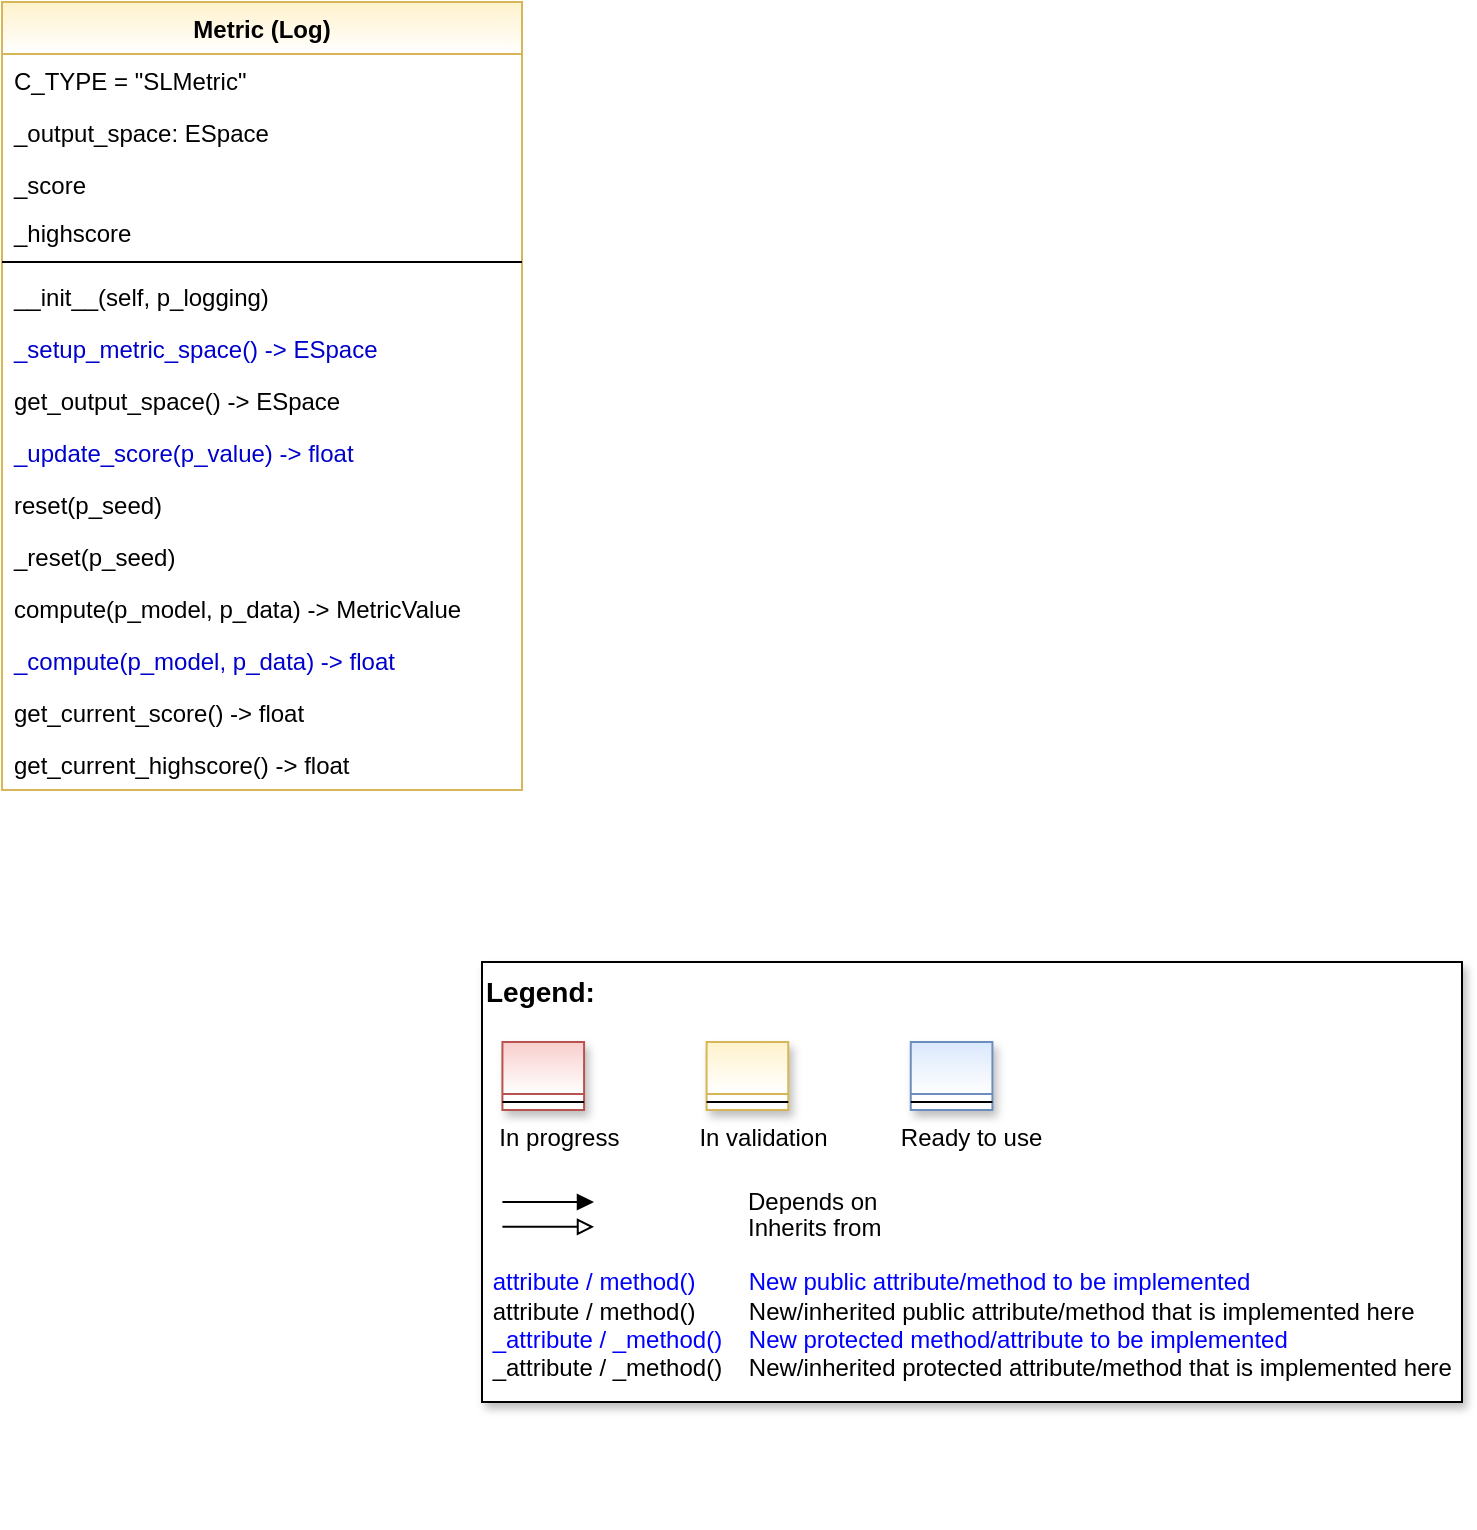 <mxfile version="20.2.3" type="device"><diagram id="PL1qHxIV-9RKJNN_rhZa" name="Page-1"><mxGraphModel dx="1536" dy="1034" grid="1" gridSize="10" guides="1" tooltips="1" connect="1" arrows="1" fold="1" page="1" pageScale="1" pageWidth="4681" pageHeight="3300" math="0" shadow="0"><root><mxCell id="0"/><mxCell id="1" parent="0"/><mxCell id="oEVEFn9UgEL6mGCs76Ct-1" value="Metric (Log)" style="swimlane;fontStyle=1;align=center;verticalAlign=top;childLayout=stackLayout;horizontal=1;startSize=26;horizontalStack=0;resizeParent=1;resizeParentMax=0;resizeLast=0;collapsible=1;marginBottom=0;fillColor=#fff2cc;strokeColor=#d6b656;swimlaneFillColor=default;gradientColor=#FFFFFF;" vertex="1" parent="1"><mxGeometry x="640" y="160" width="260" height="394" as="geometry"/></mxCell><mxCell id="oEVEFn9UgEL6mGCs76Ct-2" value="C_TYPE = &quot;SLMetric&quot;" style="text;strokeColor=none;fillColor=none;align=left;verticalAlign=top;spacingLeft=4;spacingRight=4;overflow=hidden;rotatable=0;points=[[0,0.5],[1,0.5]];portConstraint=eastwest;" vertex="1" parent="oEVEFn9UgEL6mGCs76Ct-1"><mxGeometry y="26" width="260" height="26" as="geometry"/></mxCell><mxCell id="oEVEFn9UgEL6mGCs76Ct-3" value="_output_space: ESpace" style="text;strokeColor=none;fillColor=none;align=left;verticalAlign=top;spacingLeft=4;spacingRight=4;overflow=hidden;rotatable=0;points=[[0,0.5],[1,0.5]];portConstraint=eastwest;" vertex="1" parent="oEVEFn9UgEL6mGCs76Ct-1"><mxGeometry y="52" width="260" height="26" as="geometry"/></mxCell><mxCell id="oEVEFn9UgEL6mGCs76Ct-4" value="_score" style="text;strokeColor=none;fillColor=none;align=left;verticalAlign=top;spacingLeft=4;spacingRight=4;overflow=hidden;rotatable=0;points=[[0,0.5],[1,0.5]];portConstraint=eastwest;" vertex="1" parent="oEVEFn9UgEL6mGCs76Ct-1"><mxGeometry y="78" width="260" height="24" as="geometry"/></mxCell><mxCell id="oEVEFn9UgEL6mGCs76Ct-5" value="_highscore" style="text;strokeColor=none;fillColor=none;align=left;verticalAlign=top;spacingLeft=4;spacingRight=4;overflow=hidden;rotatable=0;points=[[0,0.5],[1,0.5]];portConstraint=eastwest;" vertex="1" parent="oEVEFn9UgEL6mGCs76Ct-1"><mxGeometry y="102" width="260" height="24" as="geometry"/></mxCell><mxCell id="oEVEFn9UgEL6mGCs76Ct-6" value="" style="line;strokeWidth=1;fillColor=none;align=left;verticalAlign=middle;spacingTop=-1;spacingLeft=3;spacingRight=3;rotatable=0;labelPosition=right;points=[];portConstraint=eastwest;" vertex="1" parent="oEVEFn9UgEL6mGCs76Ct-1"><mxGeometry y="126" width="260" height="8" as="geometry"/></mxCell><mxCell id="oEVEFn9UgEL6mGCs76Ct-7" value="__init__(self, p_logging)" style="text;strokeColor=none;fillColor=none;align=left;verticalAlign=top;spacingLeft=4;spacingRight=4;overflow=hidden;rotatable=0;points=[[0,0.5],[1,0.5]];portConstraint=eastwest;" vertex="1" parent="oEVEFn9UgEL6mGCs76Ct-1"><mxGeometry y="134" width="260" height="26" as="geometry"/></mxCell><mxCell id="oEVEFn9UgEL6mGCs76Ct-8" value="_setup_metric_space() -&gt; ESpace" style="text;strokeColor=none;fillColor=none;align=left;verticalAlign=top;spacingLeft=4;spacingRight=4;overflow=hidden;rotatable=0;points=[[0,0.5],[1,0.5]];portConstraint=eastwest;fontColor=#0000CC;" vertex="1" parent="oEVEFn9UgEL6mGCs76Ct-1"><mxGeometry y="160" width="260" height="26" as="geometry"/></mxCell><mxCell id="oEVEFn9UgEL6mGCs76Ct-9" value="get_output_space() -&gt; ESpace" style="text;strokeColor=none;fillColor=none;align=left;verticalAlign=top;spacingLeft=4;spacingRight=4;overflow=hidden;rotatable=0;points=[[0,0.5],[1,0.5]];portConstraint=eastwest;" vertex="1" parent="oEVEFn9UgEL6mGCs76Ct-1"><mxGeometry y="186" width="260" height="26" as="geometry"/></mxCell><mxCell id="oEVEFn9UgEL6mGCs76Ct-10" value="_update_score(p_value) -&gt; float" style="text;strokeColor=none;fillColor=none;align=left;verticalAlign=top;spacingLeft=4;spacingRight=4;overflow=hidden;rotatable=0;points=[[0,0.5],[1,0.5]];portConstraint=eastwest;fontColor=#0000CC;" vertex="1" parent="oEVEFn9UgEL6mGCs76Ct-1"><mxGeometry y="212" width="260" height="26" as="geometry"/></mxCell><mxCell id="oEVEFn9UgEL6mGCs76Ct-11" value="reset(p_seed)" style="text;strokeColor=none;fillColor=none;align=left;verticalAlign=top;spacingLeft=4;spacingRight=4;overflow=hidden;rotatable=0;points=[[0,0.5],[1,0.5]];portConstraint=eastwest;" vertex="1" parent="oEVEFn9UgEL6mGCs76Ct-1"><mxGeometry y="238" width="260" height="26" as="geometry"/></mxCell><mxCell id="oEVEFn9UgEL6mGCs76Ct-12" value="_reset(p_seed)" style="text;strokeColor=none;fillColor=none;align=left;verticalAlign=top;spacingLeft=4;spacingRight=4;overflow=hidden;rotatable=0;points=[[0,0.5],[1,0.5]];portConstraint=eastwest;fontColor=default;" vertex="1" parent="oEVEFn9UgEL6mGCs76Ct-1"><mxGeometry y="264" width="260" height="26" as="geometry"/></mxCell><mxCell id="oEVEFn9UgEL6mGCs76Ct-13" value="compute(p_model, p_data) -&gt; MetricValue" style="text;strokeColor=none;fillColor=none;align=left;verticalAlign=top;spacingLeft=4;spacingRight=4;overflow=hidden;rotatable=0;points=[[0,0.5],[1,0.5]];portConstraint=eastwest;" vertex="1" parent="oEVEFn9UgEL6mGCs76Ct-1"><mxGeometry y="290" width="260" height="26" as="geometry"/></mxCell><mxCell id="oEVEFn9UgEL6mGCs76Ct-14" value="_compute(p_model, p_data) -&gt; float" style="text;strokeColor=none;fillColor=none;align=left;verticalAlign=top;spacingLeft=4;spacingRight=4;overflow=hidden;rotatable=0;points=[[0,0.5],[1,0.5]];portConstraint=eastwest;fontColor=#0000CC;" vertex="1" parent="oEVEFn9UgEL6mGCs76Ct-1"><mxGeometry y="316" width="260" height="26" as="geometry"/></mxCell><mxCell id="oEVEFn9UgEL6mGCs76Ct-15" value="get_current_score() -&gt; float" style="text;strokeColor=none;fillColor=none;align=left;verticalAlign=top;spacingLeft=4;spacingRight=4;overflow=hidden;rotatable=0;points=[[0,0.5],[1,0.5]];portConstraint=eastwest;fontColor=default;" vertex="1" parent="oEVEFn9UgEL6mGCs76Ct-1"><mxGeometry y="342" width="260" height="26" as="geometry"/></mxCell><mxCell id="oEVEFn9UgEL6mGCs76Ct-16" value="get_current_highscore() -&gt; float" style="text;strokeColor=none;fillColor=none;align=left;verticalAlign=top;spacingLeft=4;spacingRight=4;overflow=hidden;rotatable=0;points=[[0,0.5],[1,0.5]];portConstraint=eastwest;fontColor=default;" vertex="1" parent="oEVEFn9UgEL6mGCs76Ct-1"><mxGeometry y="368" width="260" height="26" as="geometry"/></mxCell><mxCell id="oEVEFn9UgEL6mGCs76Ct-17" value="" style="group" vertex="1" connectable="0" parent="1"><mxGeometry x="880" y="640" width="490" height="220" as="geometry"/></mxCell><mxCell id="oEVEFn9UgEL6mGCs76Ct-18" value="&lt;font color=&quot;#000000&quot; size=&quot;1&quot;&gt;&lt;b style=&quot;font-size: 14px&quot;&gt;Legend:&lt;br&gt;&lt;/b&gt;&lt;/font&gt;&lt;br&gt;&lt;br&gt;&lt;br&gt;&lt;font color=&quot;#0000ff&quot; style=&quot;font-size: 6px&quot;&gt;&lt;br&gt;&lt;/font&gt;&lt;span style=&quot;color: rgb(0 , 0 , 0)&quot;&gt;&lt;font style=&quot;font-size: 4px&quot;&gt;&amp;nbsp; &amp;nbsp;&lt;/font&gt;&amp;nbsp;In progress&amp;nbsp; &amp;nbsp; &amp;nbsp; &amp;nbsp; &amp;nbsp; &amp;nbsp; In validation&amp;nbsp; &amp;nbsp; &amp;nbsp; &amp;nbsp; &amp;nbsp; &amp;nbsp;Ready to use&lt;/span&gt;&lt;font color=&quot;#000000&quot;&gt;&amp;nbsp;&lt;br&gt;&lt;/font&gt;&lt;font color=&quot;#0000ff&quot;&gt;&lt;br&gt;&lt;br&gt;&lt;br&gt;&lt;br&gt;&amp;nbsp;attribute / method()&amp;nbsp; &amp;nbsp; &amp;nbsp; &amp;nbsp; New public attribute/method to be implemented&lt;/font&gt;&lt;br&gt;&lt;font color=&quot;#000000&quot;&gt;&amp;nbsp;&lt;/font&gt;&lt;font color=&quot;#000000&quot;&gt;attribute / method()&lt;span&gt;&#9;&lt;/span&gt;&amp;nbsp; &amp;nbsp; &amp;nbsp; &amp;nbsp;New/inherited public attribute/method that is implemented here&lt;br&gt;&lt;/font&gt;&lt;font color=&quot;#0000ff&quot;&gt;&amp;nbsp;_attribute /&amp;nbsp;&lt;/font&gt;&lt;font color=&quot;#0000ff&quot;&gt;_method()&amp;nbsp; &amp;nbsp; New protected method/attribute to be implemented&lt;/font&gt;&lt;br&gt;&lt;font color=&quot;#000000&quot;&gt;&amp;nbsp;_attribute / _method()&amp;nbsp; &amp;nbsp; New/inherited protected attribute/method that is implemented here&lt;br&gt;&lt;/font&gt;&lt;font color=&quot;#000000&quot;&gt;&lt;br&gt;&lt;br&gt;&lt;br&gt;&lt;br&gt;&lt;br&gt;&lt;/font&gt;" style="text;html=1;align=left;verticalAlign=top;whiteSpace=wrap;rounded=0;fontColor=#006600;strokeColor=#000000;shadow=1;fillColor=#ffffff;" vertex="1" parent="oEVEFn9UgEL6mGCs76Ct-17"><mxGeometry width="490.0" height="220" as="geometry"/></mxCell><mxCell id="oEVEFn9UgEL6mGCs76Ct-19" value="Depends on" style="endArrow=block;html=1;labelPosition=right;verticalLabelPosition=middle;align=left;verticalAlign=middle;endFill=1;fontSize=12;" edge="1" parent="oEVEFn9UgEL6mGCs76Ct-17"><mxGeometry x="-1623.125" y="-2180" width="51.042" height="50" as="geometry"><mxPoint x="10.208" y="120.003" as="sourcePoint"/><mxPoint x="55.991" y="120.003" as="targetPoint"/><mxPoint x="98" as="offset"/><Array as="points"><mxPoint x="30.625" y="120"/></Array></mxGeometry></mxCell><mxCell id="oEVEFn9UgEL6mGCs76Ct-20" value="Inherits from" style="endArrow=block;html=1;labelPosition=right;verticalLabelPosition=middle;align=left;verticalAlign=middle;endFill=0;fontSize=12;" edge="1" parent="oEVEFn9UgEL6mGCs76Ct-17"><mxGeometry x="-1623.125" y="-2180" width="51.042" height="50" as="geometry"><mxPoint x="10.208" y="132.385" as="sourcePoint"/><mxPoint x="55.991" y="132.385" as="targetPoint"/><mxPoint x="98" y="1" as="offset"/></mxGeometry></mxCell><mxCell id="oEVEFn9UgEL6mGCs76Ct-21" value="" style="swimlane;fontStyle=3;align=center;verticalAlign=top;childLayout=stackLayout;horizontal=1;startSize=26;horizontalStack=0;resizeParent=1;resizeLast=0;collapsible=1;marginBottom=0;rounded=0;shadow=1;strokeWidth=1;fillColor=#f8cecc;strokeColor=#b85450;gradientColor=#ffffff;swimlaneFillColor=#ffffff;" vertex="1" parent="oEVEFn9UgEL6mGCs76Ct-17"><mxGeometry x="10.208" y="40" width="40.833" height="34" as="geometry"><mxRectangle x="230" y="140" width="160" height="26" as="alternateBounds"/></mxGeometry></mxCell><mxCell id="oEVEFn9UgEL6mGCs76Ct-22" value="" style="line;html=1;strokeWidth=1;align=left;verticalAlign=middle;spacingTop=-1;spacingLeft=3;spacingRight=3;rotatable=0;labelPosition=right;points=[];portConstraint=eastwest;" vertex="1" parent="oEVEFn9UgEL6mGCs76Ct-21"><mxGeometry y="26" width="40.833" height="8" as="geometry"/></mxCell><mxCell id="oEVEFn9UgEL6mGCs76Ct-23" value="" style="swimlane;fontStyle=3;align=center;verticalAlign=top;childLayout=stackLayout;horizontal=1;startSize=26;horizontalStack=0;resizeParent=1;resizeLast=0;collapsible=1;marginBottom=0;rounded=0;shadow=1;strokeWidth=1;fillColor=#fff2cc;strokeColor=#d6b656;gradientColor=#ffffff;swimlaneFillColor=#ffffff;" vertex="1" parent="oEVEFn9UgEL6mGCs76Ct-17"><mxGeometry x="112.292" y="40" width="40.833" height="34" as="geometry"><mxRectangle x="230" y="140" width="160" height="26" as="alternateBounds"/></mxGeometry></mxCell><mxCell id="oEVEFn9UgEL6mGCs76Ct-24" value="" style="line;html=1;strokeWidth=1;align=left;verticalAlign=middle;spacingTop=-1;spacingLeft=3;spacingRight=3;rotatable=0;labelPosition=right;points=[];portConstraint=eastwest;" vertex="1" parent="oEVEFn9UgEL6mGCs76Ct-23"><mxGeometry y="26" width="40.833" height="8" as="geometry"/></mxCell><mxCell id="oEVEFn9UgEL6mGCs76Ct-25" value="" style="swimlane;fontStyle=3;align=center;verticalAlign=top;childLayout=stackLayout;horizontal=1;startSize=26;horizontalStack=0;resizeParent=1;resizeLast=0;collapsible=1;marginBottom=0;rounded=0;shadow=1;strokeWidth=1;fillColor=#dae8fc;strokeColor=#6c8ebf;gradientColor=#ffffff;swimlaneFillColor=#ffffff;" vertex="1" parent="oEVEFn9UgEL6mGCs76Ct-17"><mxGeometry x="214.375" y="40" width="40.833" height="34" as="geometry"><mxRectangle x="230" y="140" width="160" height="26" as="alternateBounds"/></mxGeometry></mxCell><mxCell id="oEVEFn9UgEL6mGCs76Ct-26" value="" style="line;html=1;strokeWidth=1;align=left;verticalAlign=middle;spacingTop=-1;spacingLeft=3;spacingRight=3;rotatable=0;labelPosition=right;points=[];portConstraint=eastwest;" vertex="1" parent="oEVEFn9UgEL6mGCs76Ct-25"><mxGeometry y="26" width="40.833" height="8" as="geometry"/></mxCell></root></mxGraphModel></diagram></mxfile>
